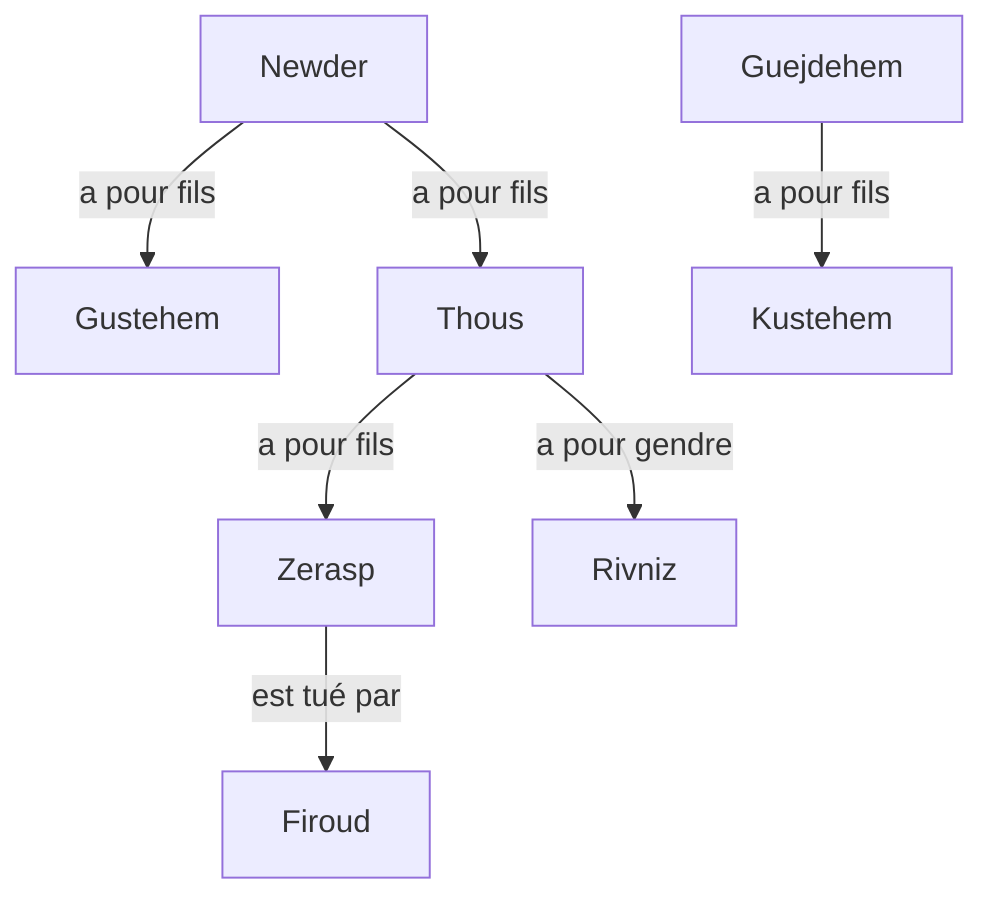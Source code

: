 graph TD
Newder --a pour fils--> Gustehem
Newder --a pour fils--> Thous
Guejdehem --a pour fils--> Kustehem
Thous --a pour fils--> Zerasp
Thous --a pour gendre--> Rivniz
Zerasp --est tué par--> Firoud